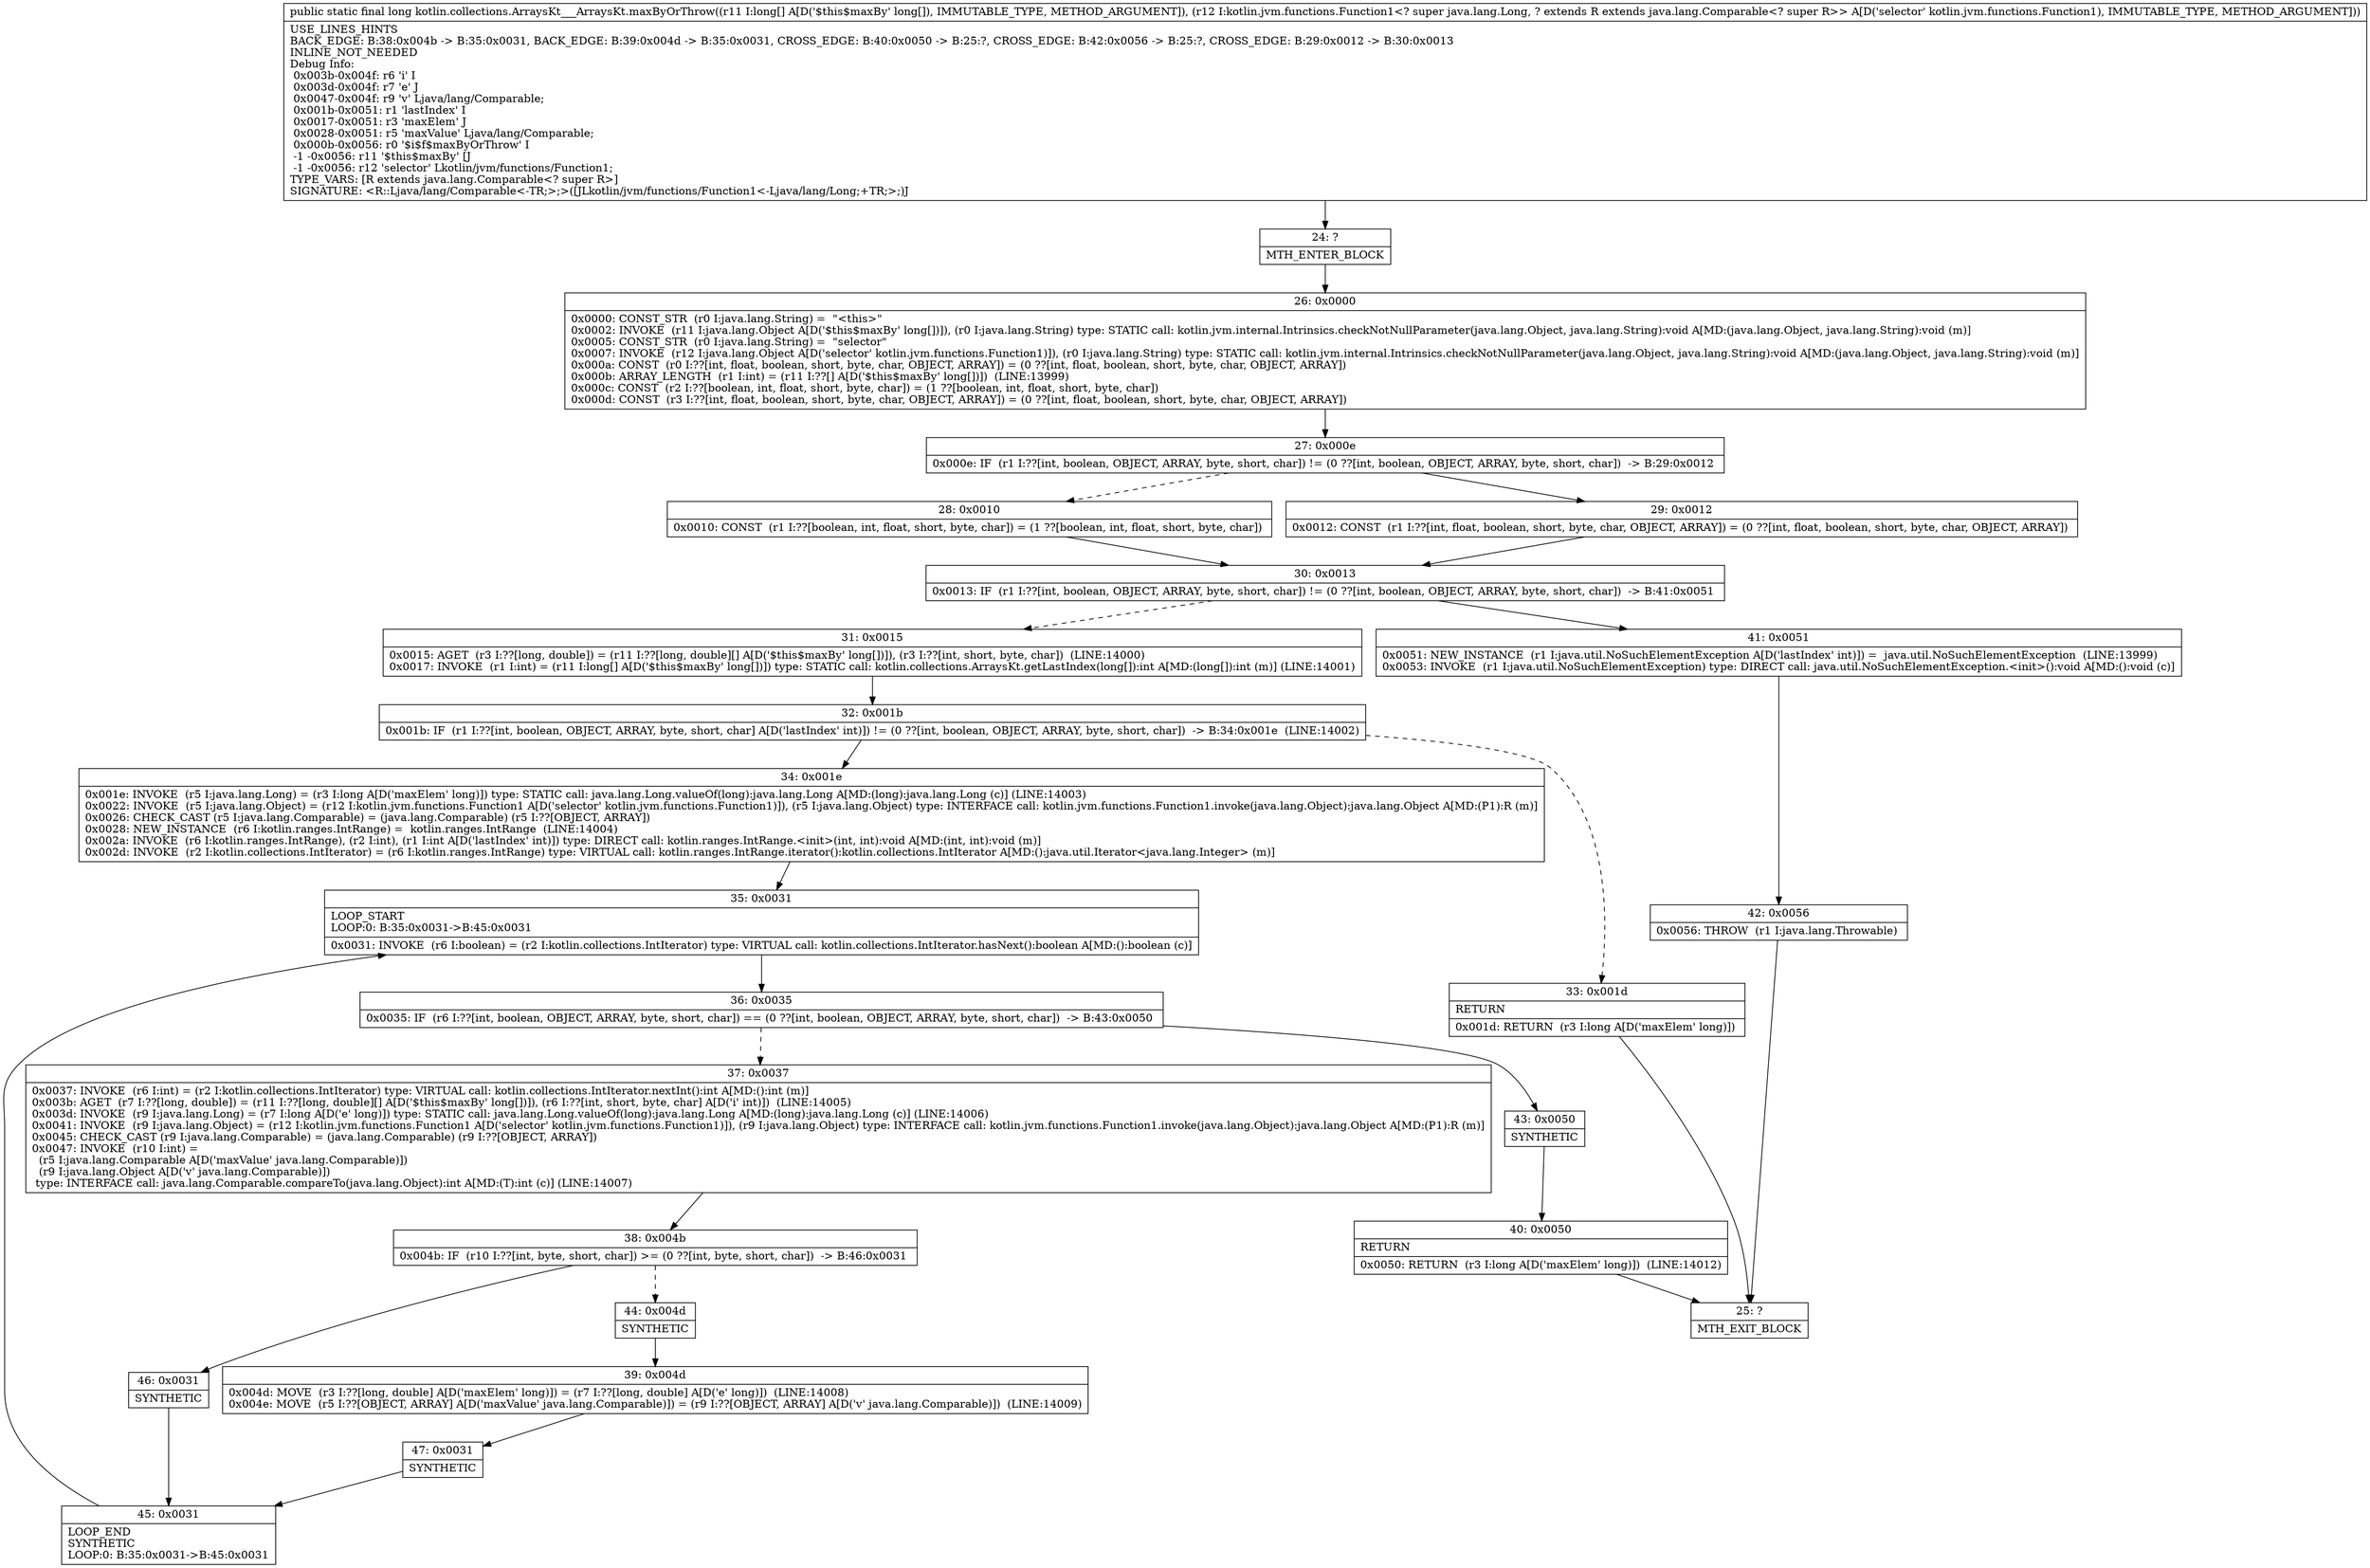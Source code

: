 digraph "CFG forkotlin.collections.ArraysKt___ArraysKt.maxByOrThrow([JLkotlin\/jvm\/functions\/Function1;)J" {
Node_24 [shape=record,label="{24\:\ ?|MTH_ENTER_BLOCK\l}"];
Node_26 [shape=record,label="{26\:\ 0x0000|0x0000: CONST_STR  (r0 I:java.lang.String) =  \"\<this\>\" \l0x0002: INVOKE  (r11 I:java.lang.Object A[D('$this$maxBy' long[])]), (r0 I:java.lang.String) type: STATIC call: kotlin.jvm.internal.Intrinsics.checkNotNullParameter(java.lang.Object, java.lang.String):void A[MD:(java.lang.Object, java.lang.String):void (m)]\l0x0005: CONST_STR  (r0 I:java.lang.String) =  \"selector\" \l0x0007: INVOKE  (r12 I:java.lang.Object A[D('selector' kotlin.jvm.functions.Function1)]), (r0 I:java.lang.String) type: STATIC call: kotlin.jvm.internal.Intrinsics.checkNotNullParameter(java.lang.Object, java.lang.String):void A[MD:(java.lang.Object, java.lang.String):void (m)]\l0x000a: CONST  (r0 I:??[int, float, boolean, short, byte, char, OBJECT, ARRAY]) = (0 ??[int, float, boolean, short, byte, char, OBJECT, ARRAY]) \l0x000b: ARRAY_LENGTH  (r1 I:int) = (r11 I:??[] A[D('$this$maxBy' long[])])  (LINE:13999)\l0x000c: CONST  (r2 I:??[boolean, int, float, short, byte, char]) = (1 ??[boolean, int, float, short, byte, char]) \l0x000d: CONST  (r3 I:??[int, float, boolean, short, byte, char, OBJECT, ARRAY]) = (0 ??[int, float, boolean, short, byte, char, OBJECT, ARRAY]) \l}"];
Node_27 [shape=record,label="{27\:\ 0x000e|0x000e: IF  (r1 I:??[int, boolean, OBJECT, ARRAY, byte, short, char]) != (0 ??[int, boolean, OBJECT, ARRAY, byte, short, char])  \-\> B:29:0x0012 \l}"];
Node_28 [shape=record,label="{28\:\ 0x0010|0x0010: CONST  (r1 I:??[boolean, int, float, short, byte, char]) = (1 ??[boolean, int, float, short, byte, char]) \l}"];
Node_30 [shape=record,label="{30\:\ 0x0013|0x0013: IF  (r1 I:??[int, boolean, OBJECT, ARRAY, byte, short, char]) != (0 ??[int, boolean, OBJECT, ARRAY, byte, short, char])  \-\> B:41:0x0051 \l}"];
Node_31 [shape=record,label="{31\:\ 0x0015|0x0015: AGET  (r3 I:??[long, double]) = (r11 I:??[long, double][] A[D('$this$maxBy' long[])]), (r3 I:??[int, short, byte, char])  (LINE:14000)\l0x0017: INVOKE  (r1 I:int) = (r11 I:long[] A[D('$this$maxBy' long[])]) type: STATIC call: kotlin.collections.ArraysKt.getLastIndex(long[]):int A[MD:(long[]):int (m)] (LINE:14001)\l}"];
Node_32 [shape=record,label="{32\:\ 0x001b|0x001b: IF  (r1 I:??[int, boolean, OBJECT, ARRAY, byte, short, char] A[D('lastIndex' int)]) != (0 ??[int, boolean, OBJECT, ARRAY, byte, short, char])  \-\> B:34:0x001e  (LINE:14002)\l}"];
Node_33 [shape=record,label="{33\:\ 0x001d|RETURN\l|0x001d: RETURN  (r3 I:long A[D('maxElem' long)]) \l}"];
Node_25 [shape=record,label="{25\:\ ?|MTH_EXIT_BLOCK\l}"];
Node_34 [shape=record,label="{34\:\ 0x001e|0x001e: INVOKE  (r5 I:java.lang.Long) = (r3 I:long A[D('maxElem' long)]) type: STATIC call: java.lang.Long.valueOf(long):java.lang.Long A[MD:(long):java.lang.Long (c)] (LINE:14003)\l0x0022: INVOKE  (r5 I:java.lang.Object) = (r12 I:kotlin.jvm.functions.Function1 A[D('selector' kotlin.jvm.functions.Function1)]), (r5 I:java.lang.Object) type: INTERFACE call: kotlin.jvm.functions.Function1.invoke(java.lang.Object):java.lang.Object A[MD:(P1):R (m)]\l0x0026: CHECK_CAST (r5 I:java.lang.Comparable) = (java.lang.Comparable) (r5 I:??[OBJECT, ARRAY]) \l0x0028: NEW_INSTANCE  (r6 I:kotlin.ranges.IntRange) =  kotlin.ranges.IntRange  (LINE:14004)\l0x002a: INVOKE  (r6 I:kotlin.ranges.IntRange), (r2 I:int), (r1 I:int A[D('lastIndex' int)]) type: DIRECT call: kotlin.ranges.IntRange.\<init\>(int, int):void A[MD:(int, int):void (m)]\l0x002d: INVOKE  (r2 I:kotlin.collections.IntIterator) = (r6 I:kotlin.ranges.IntRange) type: VIRTUAL call: kotlin.ranges.IntRange.iterator():kotlin.collections.IntIterator A[MD:():java.util.Iterator\<java.lang.Integer\> (m)]\l}"];
Node_35 [shape=record,label="{35\:\ 0x0031|LOOP_START\lLOOP:0: B:35:0x0031\-\>B:45:0x0031\l|0x0031: INVOKE  (r6 I:boolean) = (r2 I:kotlin.collections.IntIterator) type: VIRTUAL call: kotlin.collections.IntIterator.hasNext():boolean A[MD:():boolean (c)]\l}"];
Node_36 [shape=record,label="{36\:\ 0x0035|0x0035: IF  (r6 I:??[int, boolean, OBJECT, ARRAY, byte, short, char]) == (0 ??[int, boolean, OBJECT, ARRAY, byte, short, char])  \-\> B:43:0x0050 \l}"];
Node_37 [shape=record,label="{37\:\ 0x0037|0x0037: INVOKE  (r6 I:int) = (r2 I:kotlin.collections.IntIterator) type: VIRTUAL call: kotlin.collections.IntIterator.nextInt():int A[MD:():int (m)]\l0x003b: AGET  (r7 I:??[long, double]) = (r11 I:??[long, double][] A[D('$this$maxBy' long[])]), (r6 I:??[int, short, byte, char] A[D('i' int)])  (LINE:14005)\l0x003d: INVOKE  (r9 I:java.lang.Long) = (r7 I:long A[D('e' long)]) type: STATIC call: java.lang.Long.valueOf(long):java.lang.Long A[MD:(long):java.lang.Long (c)] (LINE:14006)\l0x0041: INVOKE  (r9 I:java.lang.Object) = (r12 I:kotlin.jvm.functions.Function1 A[D('selector' kotlin.jvm.functions.Function1)]), (r9 I:java.lang.Object) type: INTERFACE call: kotlin.jvm.functions.Function1.invoke(java.lang.Object):java.lang.Object A[MD:(P1):R (m)]\l0x0045: CHECK_CAST (r9 I:java.lang.Comparable) = (java.lang.Comparable) (r9 I:??[OBJECT, ARRAY]) \l0x0047: INVOKE  (r10 I:int) = \l  (r5 I:java.lang.Comparable A[D('maxValue' java.lang.Comparable)])\l  (r9 I:java.lang.Object A[D('v' java.lang.Comparable)])\l type: INTERFACE call: java.lang.Comparable.compareTo(java.lang.Object):int A[MD:(T):int (c)] (LINE:14007)\l}"];
Node_38 [shape=record,label="{38\:\ 0x004b|0x004b: IF  (r10 I:??[int, byte, short, char]) \>= (0 ??[int, byte, short, char])  \-\> B:46:0x0031 \l}"];
Node_44 [shape=record,label="{44\:\ 0x004d|SYNTHETIC\l}"];
Node_39 [shape=record,label="{39\:\ 0x004d|0x004d: MOVE  (r3 I:??[long, double] A[D('maxElem' long)]) = (r7 I:??[long, double] A[D('e' long)])  (LINE:14008)\l0x004e: MOVE  (r5 I:??[OBJECT, ARRAY] A[D('maxValue' java.lang.Comparable)]) = (r9 I:??[OBJECT, ARRAY] A[D('v' java.lang.Comparable)])  (LINE:14009)\l}"];
Node_47 [shape=record,label="{47\:\ 0x0031|SYNTHETIC\l}"];
Node_45 [shape=record,label="{45\:\ 0x0031|LOOP_END\lSYNTHETIC\lLOOP:0: B:35:0x0031\-\>B:45:0x0031\l}"];
Node_46 [shape=record,label="{46\:\ 0x0031|SYNTHETIC\l}"];
Node_43 [shape=record,label="{43\:\ 0x0050|SYNTHETIC\l}"];
Node_40 [shape=record,label="{40\:\ 0x0050|RETURN\l|0x0050: RETURN  (r3 I:long A[D('maxElem' long)])  (LINE:14012)\l}"];
Node_41 [shape=record,label="{41\:\ 0x0051|0x0051: NEW_INSTANCE  (r1 I:java.util.NoSuchElementException A[D('lastIndex' int)]) =  java.util.NoSuchElementException  (LINE:13999)\l0x0053: INVOKE  (r1 I:java.util.NoSuchElementException) type: DIRECT call: java.util.NoSuchElementException.\<init\>():void A[MD:():void (c)]\l}"];
Node_42 [shape=record,label="{42\:\ 0x0056|0x0056: THROW  (r1 I:java.lang.Throwable) \l}"];
Node_29 [shape=record,label="{29\:\ 0x0012|0x0012: CONST  (r1 I:??[int, float, boolean, short, byte, char, OBJECT, ARRAY]) = (0 ??[int, float, boolean, short, byte, char, OBJECT, ARRAY]) \l}"];
MethodNode[shape=record,label="{public static final long kotlin.collections.ArraysKt___ArraysKt.maxByOrThrow((r11 I:long[] A[D('$this$maxBy' long[]), IMMUTABLE_TYPE, METHOD_ARGUMENT]), (r12 I:kotlin.jvm.functions.Function1\<? super java.lang.Long, ? extends R extends java.lang.Comparable\<? super R\>\> A[D('selector' kotlin.jvm.functions.Function1), IMMUTABLE_TYPE, METHOD_ARGUMENT]))  | USE_LINES_HINTS\lBACK_EDGE: B:38:0x004b \-\> B:35:0x0031, BACK_EDGE: B:39:0x004d \-\> B:35:0x0031, CROSS_EDGE: B:40:0x0050 \-\> B:25:?, CROSS_EDGE: B:42:0x0056 \-\> B:25:?, CROSS_EDGE: B:29:0x0012 \-\> B:30:0x0013\lINLINE_NOT_NEEDED\lDebug Info:\l  0x003b\-0x004f: r6 'i' I\l  0x003d\-0x004f: r7 'e' J\l  0x0047\-0x004f: r9 'v' Ljava\/lang\/Comparable;\l  0x001b\-0x0051: r1 'lastIndex' I\l  0x0017\-0x0051: r3 'maxElem' J\l  0x0028\-0x0051: r5 'maxValue' Ljava\/lang\/Comparable;\l  0x000b\-0x0056: r0 '$i$f$maxByOrThrow' I\l  \-1 \-0x0056: r11 '$this$maxBy' [J\l  \-1 \-0x0056: r12 'selector' Lkotlin\/jvm\/functions\/Function1;\lTYPE_VARS: [R extends java.lang.Comparable\<? super R\>]\lSIGNATURE: \<R::Ljava\/lang\/Comparable\<\-TR;\>;\>([JLkotlin\/jvm\/functions\/Function1\<\-Ljava\/lang\/Long;+TR;\>;)J\l}"];
MethodNode -> Node_24;Node_24 -> Node_26;
Node_26 -> Node_27;
Node_27 -> Node_28[style=dashed];
Node_27 -> Node_29;
Node_28 -> Node_30;
Node_30 -> Node_31[style=dashed];
Node_30 -> Node_41;
Node_31 -> Node_32;
Node_32 -> Node_33[style=dashed];
Node_32 -> Node_34;
Node_33 -> Node_25;
Node_34 -> Node_35;
Node_35 -> Node_36;
Node_36 -> Node_37[style=dashed];
Node_36 -> Node_43;
Node_37 -> Node_38;
Node_38 -> Node_44[style=dashed];
Node_38 -> Node_46;
Node_44 -> Node_39;
Node_39 -> Node_47;
Node_47 -> Node_45;
Node_45 -> Node_35;
Node_46 -> Node_45;
Node_43 -> Node_40;
Node_40 -> Node_25;
Node_41 -> Node_42;
Node_42 -> Node_25;
Node_29 -> Node_30;
}

